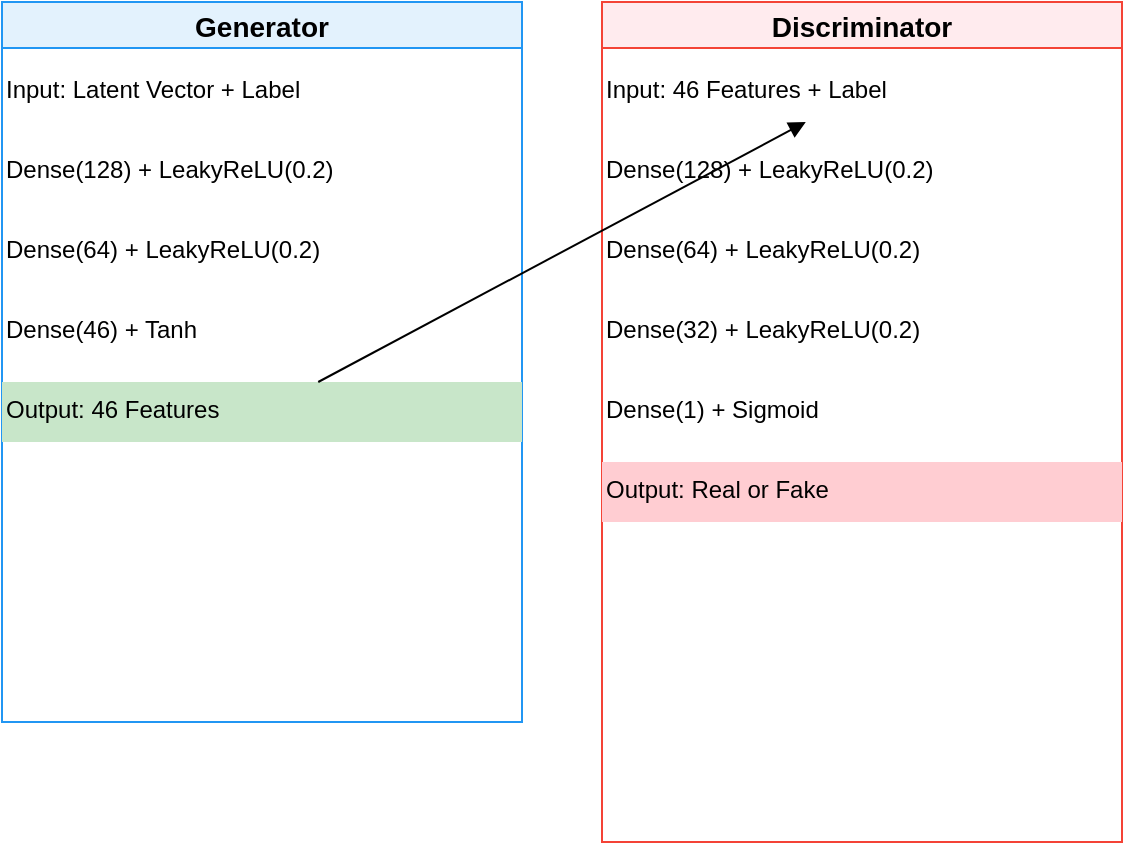 <mxfile>
  <diagram name="Conditional GAN Architecture" id="generator_discriminator_diagram">
    <mxGraphModel dx="1235" dy="703" grid="1" gridSize="10" guides="1" tooltips="1" connect="1" arrows="1" fold="1" page="1" pageScale="1" pageWidth="827" pageHeight="1169">
      <root>
        <mxCell id="0" />
        <mxCell id="1" parent="0" />
        
        <!-- Generator Box -->
        <mxCell id="2" value="Generator" style="swimlane;fillColor=#E3F2FD;strokeColor=#2196F3;fontSize=14;fontStyle=1;" vertex="1" parent="1">
          <mxGeometry x="40" y="80" width="260" height="360" as="geometry" />
        </mxCell>
        
        <!-- Generator Layers -->
        <mxCell id="3" value="Input: Latent Vector + Label" style="text;html=1;strokeColor=none;" vertex="1" parent="2">
          <mxGeometry y="30" width="260" height="30" as="geometry" />
        </mxCell>
        <mxCell id="4" value="Dense(128) + LeakyReLU(0.2)" style="text;html=1;" vertex="1" parent="2">
          <mxGeometry y="70" width="260" height="30" as="geometry" />
        </mxCell>
        <mxCell id="5" value="Dense(64) + LeakyReLU(0.2)" style="text;html=1;" vertex="1" parent="2">
          <mxGeometry y="110" width="260" height="30" as="geometry" />
        </mxCell>
        <mxCell id="6" value="Dense(46) + Tanh" style="text;html=1;" vertex="1" parent="2">
          <mxGeometry y="150" width="260" height="30" as="geometry" />
        </mxCell>
        <mxCell id="7" value="Output: 46 Features" style="text;html=1;fillColor=#C8E6C9;" vertex="1" parent="2">
          <mxGeometry y="190" width="260" height="30" as="geometry" />
        </mxCell>
        
        <!-- Discriminator Box -->
        <mxCell id="8" value="Discriminator" style="swimlane;fillColor=#FFEBEE;strokeColor=#F44336;fontSize=14;fontStyle=1;" vertex="1" parent="1">
          <mxGeometry x="340" y="80" width="260" height="420" as="geometry" />
        </mxCell>
        
        <!-- Discriminator Layers -->
        <mxCell id="9" value="Input: 46 Features + Label" style="text;html=1;" vertex="1" parent="8">
          <mxGeometry y="30" width="260" height="30" as="geometry" />
        </mxCell>
        <mxCell id="10" value="Dense(128) + LeakyReLU(0.2)" style="text;html=1;" vertex="1" parent="8">
          <mxGeometry y="70" width="260" height="30" as="geometry" />
        </mxCell>
        <mxCell id="11" value="Dense(64) + LeakyReLU(0.2)" style="text;html=1;" vertex="1" parent="8">
          <mxGeometry y="110" width="260" height="30" as="geometry" />
        </mxCell>
        <mxCell id="12" value="Dense(32) + LeakyReLU(0.2)" style="text;html=1;" vertex="1" parent="8">
          <mxGeometry y="150" width="260" height="30" as="geometry" />
        </mxCell>
        <mxCell id="13" value="Dense(1) + Sigmoid" style="text;html=1;" vertex="1" parent="8">
          <mxGeometry y="190" width="260" height="30" as="geometry" />
        </mxCell>
        <mxCell id="14" value="Output: Real or Fake" style="text;html=1;fillColor=#FFCDD2;" vertex="1" parent="8">
          <mxGeometry y="230" width="260" height="30" as="geometry" />
        </mxCell>
        
        <!-- Connection Arrow -->
        <mxCell id="15" style="endArrow=block;strokeColor=#000000;" edge="1" parent="1" source="7" target="9">
          <mxGeometry relative="1" as="geometry" />
        </mxCell>
        
      </root>
    </mxGraphModel>
  </diagram>
</mxfile>
